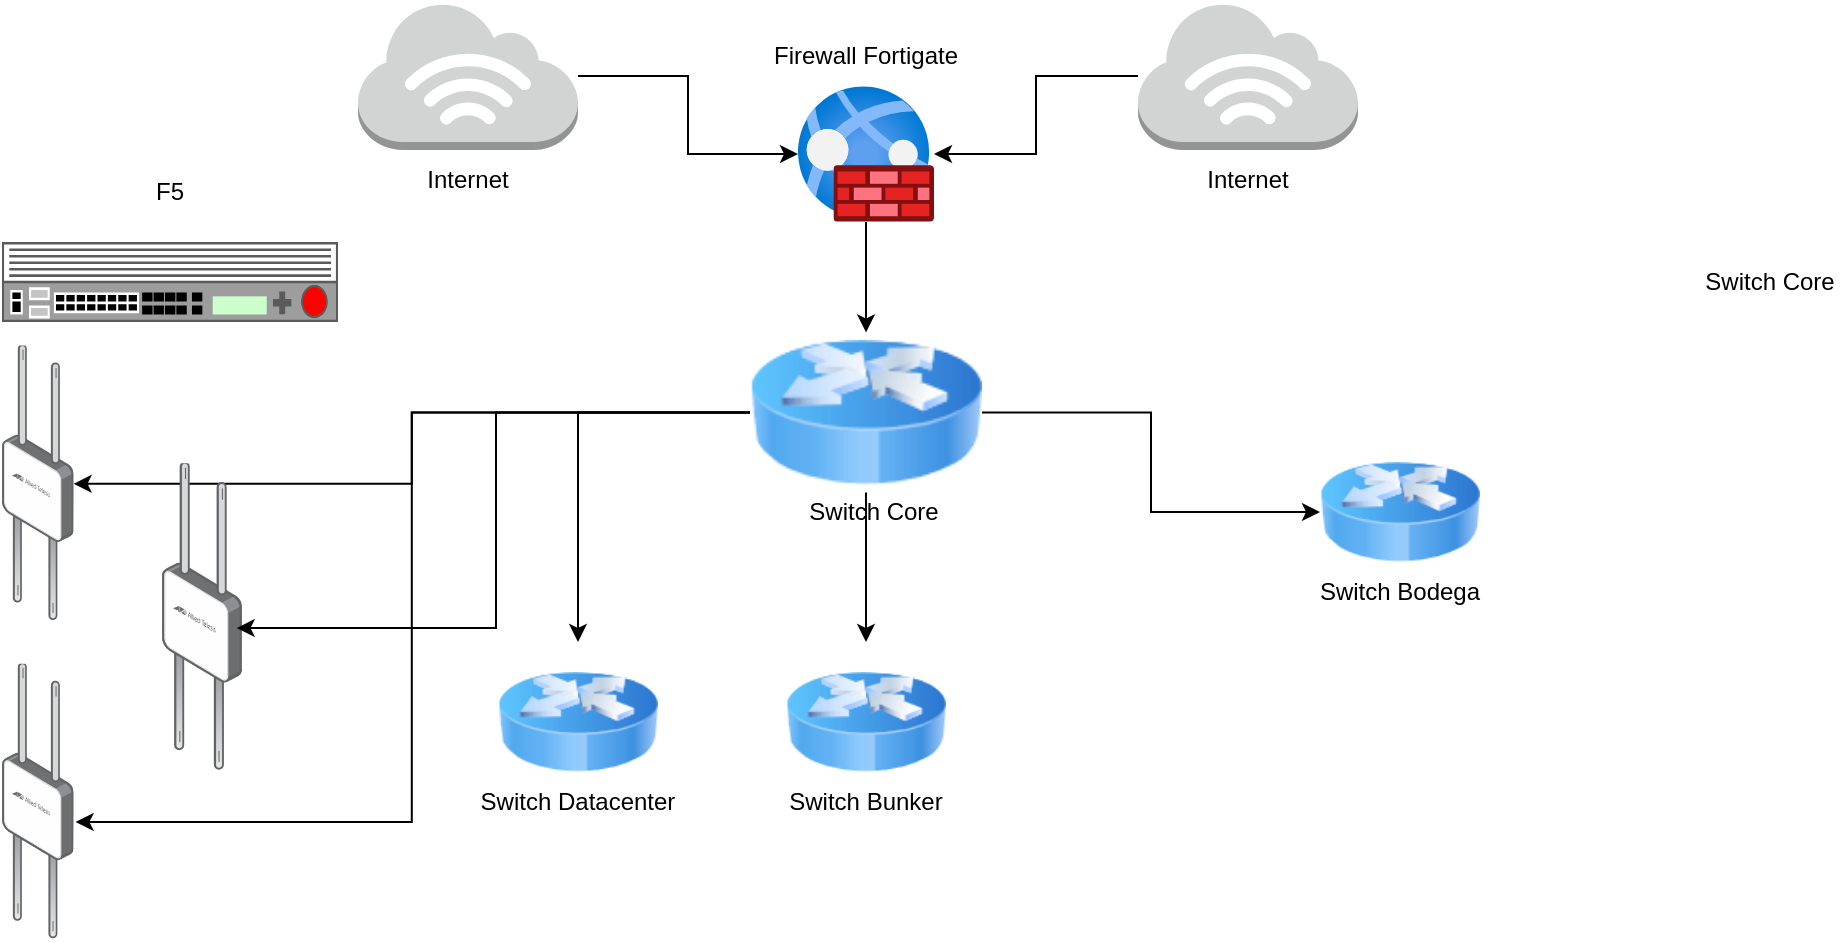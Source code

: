 <mxfile version="22.0.4" type="github">
  <diagram name="Página-1" id="9tAOP30OlYWil3FMNe02">
    <mxGraphModel dx="1120" dy="2132" grid="1" gridSize="10" guides="1" tooltips="1" connect="1" arrows="1" fold="1" page="1" pageScale="1" pageWidth="1169" pageHeight="827" math="0" shadow="0">
      <root>
        <mxCell id="0" />
        <mxCell id="1" parent="0" />
        <mxCell id="2fEGtuGKA0dDOJMrhrad-13" style="edgeStyle=orthogonalEdgeStyle;rounded=0;orthogonalLoop=1;jettySize=auto;html=1;" edge="1" parent="1" source="CN2Vb05HVUa8N6CticsA-1" target="2fEGtuGKA0dDOJMrhrad-6">
          <mxGeometry relative="1" as="geometry" />
        </mxCell>
        <mxCell id="CN2Vb05HVUa8N6CticsA-1" value="" style="image;aspect=fixed;html=1;points=[];align=center;fontSize=12;image=img/lib/azure2/networking/Web_Application_Firewall_Policies_WAF.svg;" parent="1" vertex="1">
          <mxGeometry x="510" y="-1598" width="68" height="68" as="geometry" />
        </mxCell>
        <mxCell id="2fEGtuGKA0dDOJMrhrad-5" style="edgeStyle=orthogonalEdgeStyle;rounded=0;orthogonalLoop=1;jettySize=auto;html=1;" edge="1" parent="1" source="2fEGtuGKA0dDOJMrhrad-1" target="CN2Vb05HVUa8N6CticsA-1">
          <mxGeometry relative="1" as="geometry" />
        </mxCell>
        <mxCell id="2fEGtuGKA0dDOJMrhrad-1" value="" style="outlineConnect=0;dashed=0;verticalLabelPosition=bottom;verticalAlign=top;align=center;html=1;shape=mxgraph.aws3.internet_3;fillColor=#D2D3D3;gradientColor=none;" vertex="1" parent="1">
          <mxGeometry x="680" y="-1640" width="110" height="74" as="geometry" />
        </mxCell>
        <mxCell id="2fEGtuGKA0dDOJMrhrad-4" style="edgeStyle=orthogonalEdgeStyle;rounded=0;orthogonalLoop=1;jettySize=auto;html=1;" edge="1" parent="1" source="2fEGtuGKA0dDOJMrhrad-3" target="CN2Vb05HVUa8N6CticsA-1">
          <mxGeometry relative="1" as="geometry" />
        </mxCell>
        <mxCell id="2fEGtuGKA0dDOJMrhrad-3" value="" style="outlineConnect=0;dashed=0;verticalLabelPosition=bottom;verticalAlign=top;align=center;html=1;shape=mxgraph.aws3.internet_3;fillColor=#D2D3D3;gradientColor=none;" vertex="1" parent="1">
          <mxGeometry x="290" y="-1640" width="110" height="74" as="geometry" />
        </mxCell>
        <mxCell id="2fEGtuGKA0dDOJMrhrad-12" style="edgeStyle=orthogonalEdgeStyle;rounded=0;orthogonalLoop=1;jettySize=auto;html=1;" edge="1" parent="1" source="2fEGtuGKA0dDOJMrhrad-6" target="2fEGtuGKA0dDOJMrhrad-9">
          <mxGeometry relative="1" as="geometry" />
        </mxCell>
        <mxCell id="2fEGtuGKA0dDOJMrhrad-26" style="edgeStyle=orthogonalEdgeStyle;rounded=0;orthogonalLoop=1;jettySize=auto;html=1;" edge="1" parent="1" source="2fEGtuGKA0dDOJMrhrad-6" target="2fEGtuGKA0dDOJMrhrad-7">
          <mxGeometry relative="1" as="geometry" />
        </mxCell>
        <mxCell id="2fEGtuGKA0dDOJMrhrad-27" style="edgeStyle=orthogonalEdgeStyle;rounded=0;orthogonalLoop=1;jettySize=auto;html=1;" edge="1" parent="1" source="2fEGtuGKA0dDOJMrhrad-6" target="2fEGtuGKA0dDOJMrhrad-8">
          <mxGeometry relative="1" as="geometry" />
        </mxCell>
        <mxCell id="2fEGtuGKA0dDOJMrhrad-32" style="edgeStyle=orthogonalEdgeStyle;rounded=0;orthogonalLoop=1;jettySize=auto;html=1;" edge="1" parent="1" source="2fEGtuGKA0dDOJMrhrad-6" target="2fEGtuGKA0dDOJMrhrad-28">
          <mxGeometry relative="1" as="geometry" />
        </mxCell>
        <mxCell id="2fEGtuGKA0dDOJMrhrad-6" value="" style="image;html=1;image=img/lib/clip_art/networking/Router_Icon_128x128.png" vertex="1" parent="1">
          <mxGeometry x="486" y="-1474.8" width="116" height="80" as="geometry" />
        </mxCell>
        <mxCell id="2fEGtuGKA0dDOJMrhrad-7" value="" style="image;html=1;image=img/lib/clip_art/networking/Router_Icon_128x128.png" vertex="1" parent="1">
          <mxGeometry x="360" y="-1320" width="80" height="80" as="geometry" />
        </mxCell>
        <mxCell id="2fEGtuGKA0dDOJMrhrad-8" value="" style="image;html=1;image=img/lib/clip_art/networking/Router_Icon_128x128.png" vertex="1" parent="1">
          <mxGeometry x="771" y="-1425" width="80" height="80" as="geometry" />
        </mxCell>
        <mxCell id="2fEGtuGKA0dDOJMrhrad-9" value="" style="image;html=1;image=img/lib/clip_art/networking/Router_Icon_128x128.png" vertex="1" parent="1">
          <mxGeometry x="504" y="-1320" width="80" height="80" as="geometry" />
        </mxCell>
        <mxCell id="2fEGtuGKA0dDOJMrhrad-11" value="Switch Core" style="text;html=1;strokeColor=none;fillColor=none;align=center;verticalAlign=middle;whiteSpace=wrap;rounded=0;" vertex="1" parent="1">
          <mxGeometry x="512" y="-1400" width="72" height="30" as="geometry" />
        </mxCell>
        <mxCell id="2fEGtuGKA0dDOJMrhrad-14" value="Switch Datacenter" style="text;html=1;strokeColor=none;fillColor=none;align=center;verticalAlign=middle;whiteSpace=wrap;rounded=0;" vertex="1" parent="1">
          <mxGeometry x="350" y="-1255" width="100" height="30" as="geometry" />
        </mxCell>
        <mxCell id="2fEGtuGKA0dDOJMrhrad-15" value="Internet" style="text;html=1;strokeColor=none;fillColor=none;align=center;verticalAlign=middle;whiteSpace=wrap;rounded=0;" vertex="1" parent="1">
          <mxGeometry x="309" y="-1566" width="72" height="30" as="geometry" />
        </mxCell>
        <mxCell id="2fEGtuGKA0dDOJMrhrad-16" value="Internet" style="text;html=1;strokeColor=none;fillColor=none;align=center;verticalAlign=middle;whiteSpace=wrap;rounded=0;" vertex="1" parent="1">
          <mxGeometry x="699" y="-1566" width="72" height="30" as="geometry" />
        </mxCell>
        <mxCell id="2fEGtuGKA0dDOJMrhrad-17" value="Switch Bodega" style="text;html=1;strokeColor=none;fillColor=none;align=center;verticalAlign=middle;whiteSpace=wrap;rounded=0;" vertex="1" parent="1">
          <mxGeometry x="768" y="-1360" width="86" height="30" as="geometry" />
        </mxCell>
        <mxCell id="2fEGtuGKA0dDOJMrhrad-18" value="Switch Core" style="text;html=1;strokeColor=none;fillColor=none;align=center;verticalAlign=middle;whiteSpace=wrap;rounded=0;" vertex="1" parent="1">
          <mxGeometry x="960" y="-1515" width="72" height="30" as="geometry" />
        </mxCell>
        <mxCell id="2fEGtuGKA0dDOJMrhrad-19" value="F5" style="text;html=1;strokeColor=none;fillColor=none;align=center;verticalAlign=middle;whiteSpace=wrap;rounded=0;" vertex="1" parent="1">
          <mxGeometry x="160" y="-1560" width="72" height="30" as="geometry" />
        </mxCell>
        <mxCell id="2fEGtuGKA0dDOJMrhrad-20" value="Switch Bunker" style="text;html=1;strokeColor=none;fillColor=none;align=center;verticalAlign=middle;whiteSpace=wrap;rounded=0;" vertex="1" parent="1">
          <mxGeometry x="500" y="-1255" width="88" height="30" as="geometry" />
        </mxCell>
        <mxCell id="2fEGtuGKA0dDOJMrhrad-21" value="Firewall Fortigate" style="text;html=1;strokeColor=none;fillColor=none;align=center;verticalAlign=middle;whiteSpace=wrap;rounded=0;" vertex="1" parent="1">
          <mxGeometry x="496" y="-1628" width="96" height="30" as="geometry" />
        </mxCell>
        <mxCell id="2fEGtuGKA0dDOJMrhrad-22" value="" style="strokeColor=#666666;html=1;labelPosition=right;align=left;spacingLeft=15;shadow=0;dashed=0;outlineConnect=0;shape=mxgraph.rack.f5.big_ip_89x0;" vertex="1" parent="1">
          <mxGeometry x="112" y="-1520" width="168" height="40" as="geometry" />
        </mxCell>
        <mxCell id="2fEGtuGKA0dDOJMrhrad-28" value="" style="image;points=[];aspect=fixed;html=1;align=center;shadow=0;dashed=0;image=img/lib/allied_telesis/wireless/Access_Point_Outdoor.svg;" vertex="1" parent="1">
          <mxGeometry x="112.0" y="-1468.2" width="35.8" height="138.2" as="geometry" />
        </mxCell>
        <mxCell id="2fEGtuGKA0dDOJMrhrad-29" value="" style="image;points=[];aspect=fixed;html=1;align=center;shadow=0;dashed=0;image=img/lib/allied_telesis/wireless/Access_Point_Outdoor.svg;" vertex="1" parent="1">
          <mxGeometry x="192" y="-1409.41" width="40" height="154.41" as="geometry" />
        </mxCell>
        <mxCell id="2fEGtuGKA0dDOJMrhrad-31" value="" style="image;points=[];aspect=fixed;html=1;align=center;shadow=0;dashed=0;image=img/lib/allied_telesis/wireless/Access_Point_Outdoor.svg;" vertex="1" parent="1">
          <mxGeometry x="112.0" y="-1309.1" width="35.8" height="138.2" as="geometry" />
        </mxCell>
        <mxCell id="2fEGtuGKA0dDOJMrhrad-33" style="edgeStyle=orthogonalEdgeStyle;rounded=0;orthogonalLoop=1;jettySize=auto;html=1;entryX=0.933;entryY=0.534;entryDx=0;entryDy=0;entryPerimeter=0;" edge="1" parent="1" source="2fEGtuGKA0dDOJMrhrad-6" target="2fEGtuGKA0dDOJMrhrad-29">
          <mxGeometry relative="1" as="geometry" />
        </mxCell>
        <mxCell id="2fEGtuGKA0dDOJMrhrad-34" style="edgeStyle=orthogonalEdgeStyle;rounded=0;orthogonalLoop=1;jettySize=auto;html=1;entryX=1.028;entryY=0.572;entryDx=0;entryDy=0;entryPerimeter=0;" edge="1" parent="1" source="2fEGtuGKA0dDOJMrhrad-6" target="2fEGtuGKA0dDOJMrhrad-31">
          <mxGeometry relative="1" as="geometry" />
        </mxCell>
      </root>
    </mxGraphModel>
  </diagram>
</mxfile>
